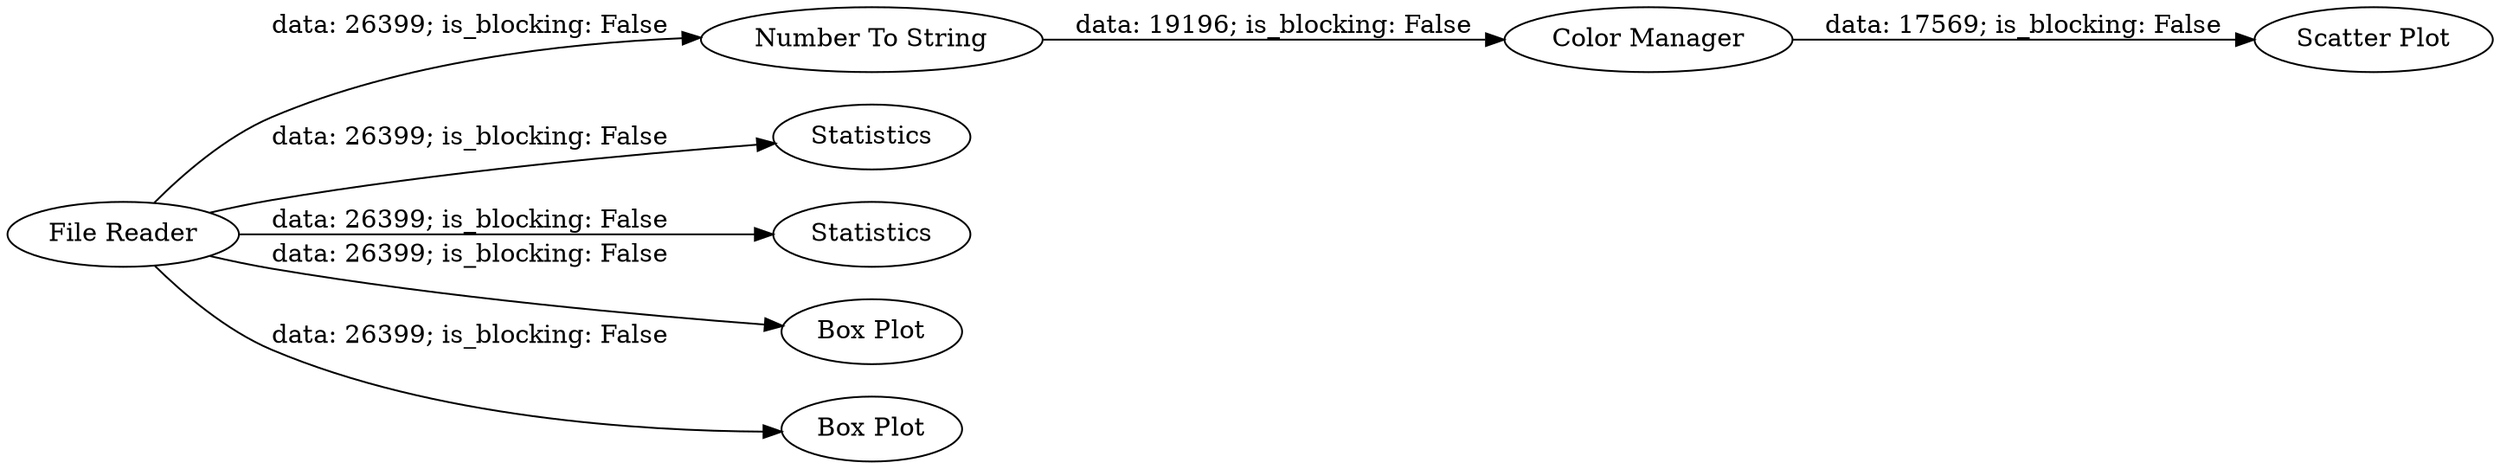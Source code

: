digraph {
	"-4522095049183890655_7" [label="Color Manager"]
	"-4522095049183890655_1" [label="File Reader"]
	"-4522095049183890655_8" [label="Number To String"]
	"-4522095049183890655_2" [label=Statistics]
	"-4522095049183890655_10" [label=Statistics]
	"-4522095049183890655_6" [label="Scatter Plot"]
	"-4522095049183890655_5" [label="Box Plot"]
	"-4522095049183890655_4" [label="Box Plot"]
	"-4522095049183890655_8" -> "-4522095049183890655_7" [label="data: 19196; is_blocking: False"]
	"-4522095049183890655_1" -> "-4522095049183890655_2" [label="data: 26399; is_blocking: False"]
	"-4522095049183890655_1" -> "-4522095049183890655_4" [label="data: 26399; is_blocking: False"]
	"-4522095049183890655_1" -> "-4522095049183890655_10" [label="data: 26399; is_blocking: False"]
	"-4522095049183890655_1" -> "-4522095049183890655_5" [label="data: 26399; is_blocking: False"]
	"-4522095049183890655_7" -> "-4522095049183890655_6" [label="data: 17569; is_blocking: False"]
	"-4522095049183890655_1" -> "-4522095049183890655_8" [label="data: 26399; is_blocking: False"]
	rankdir=LR
}
